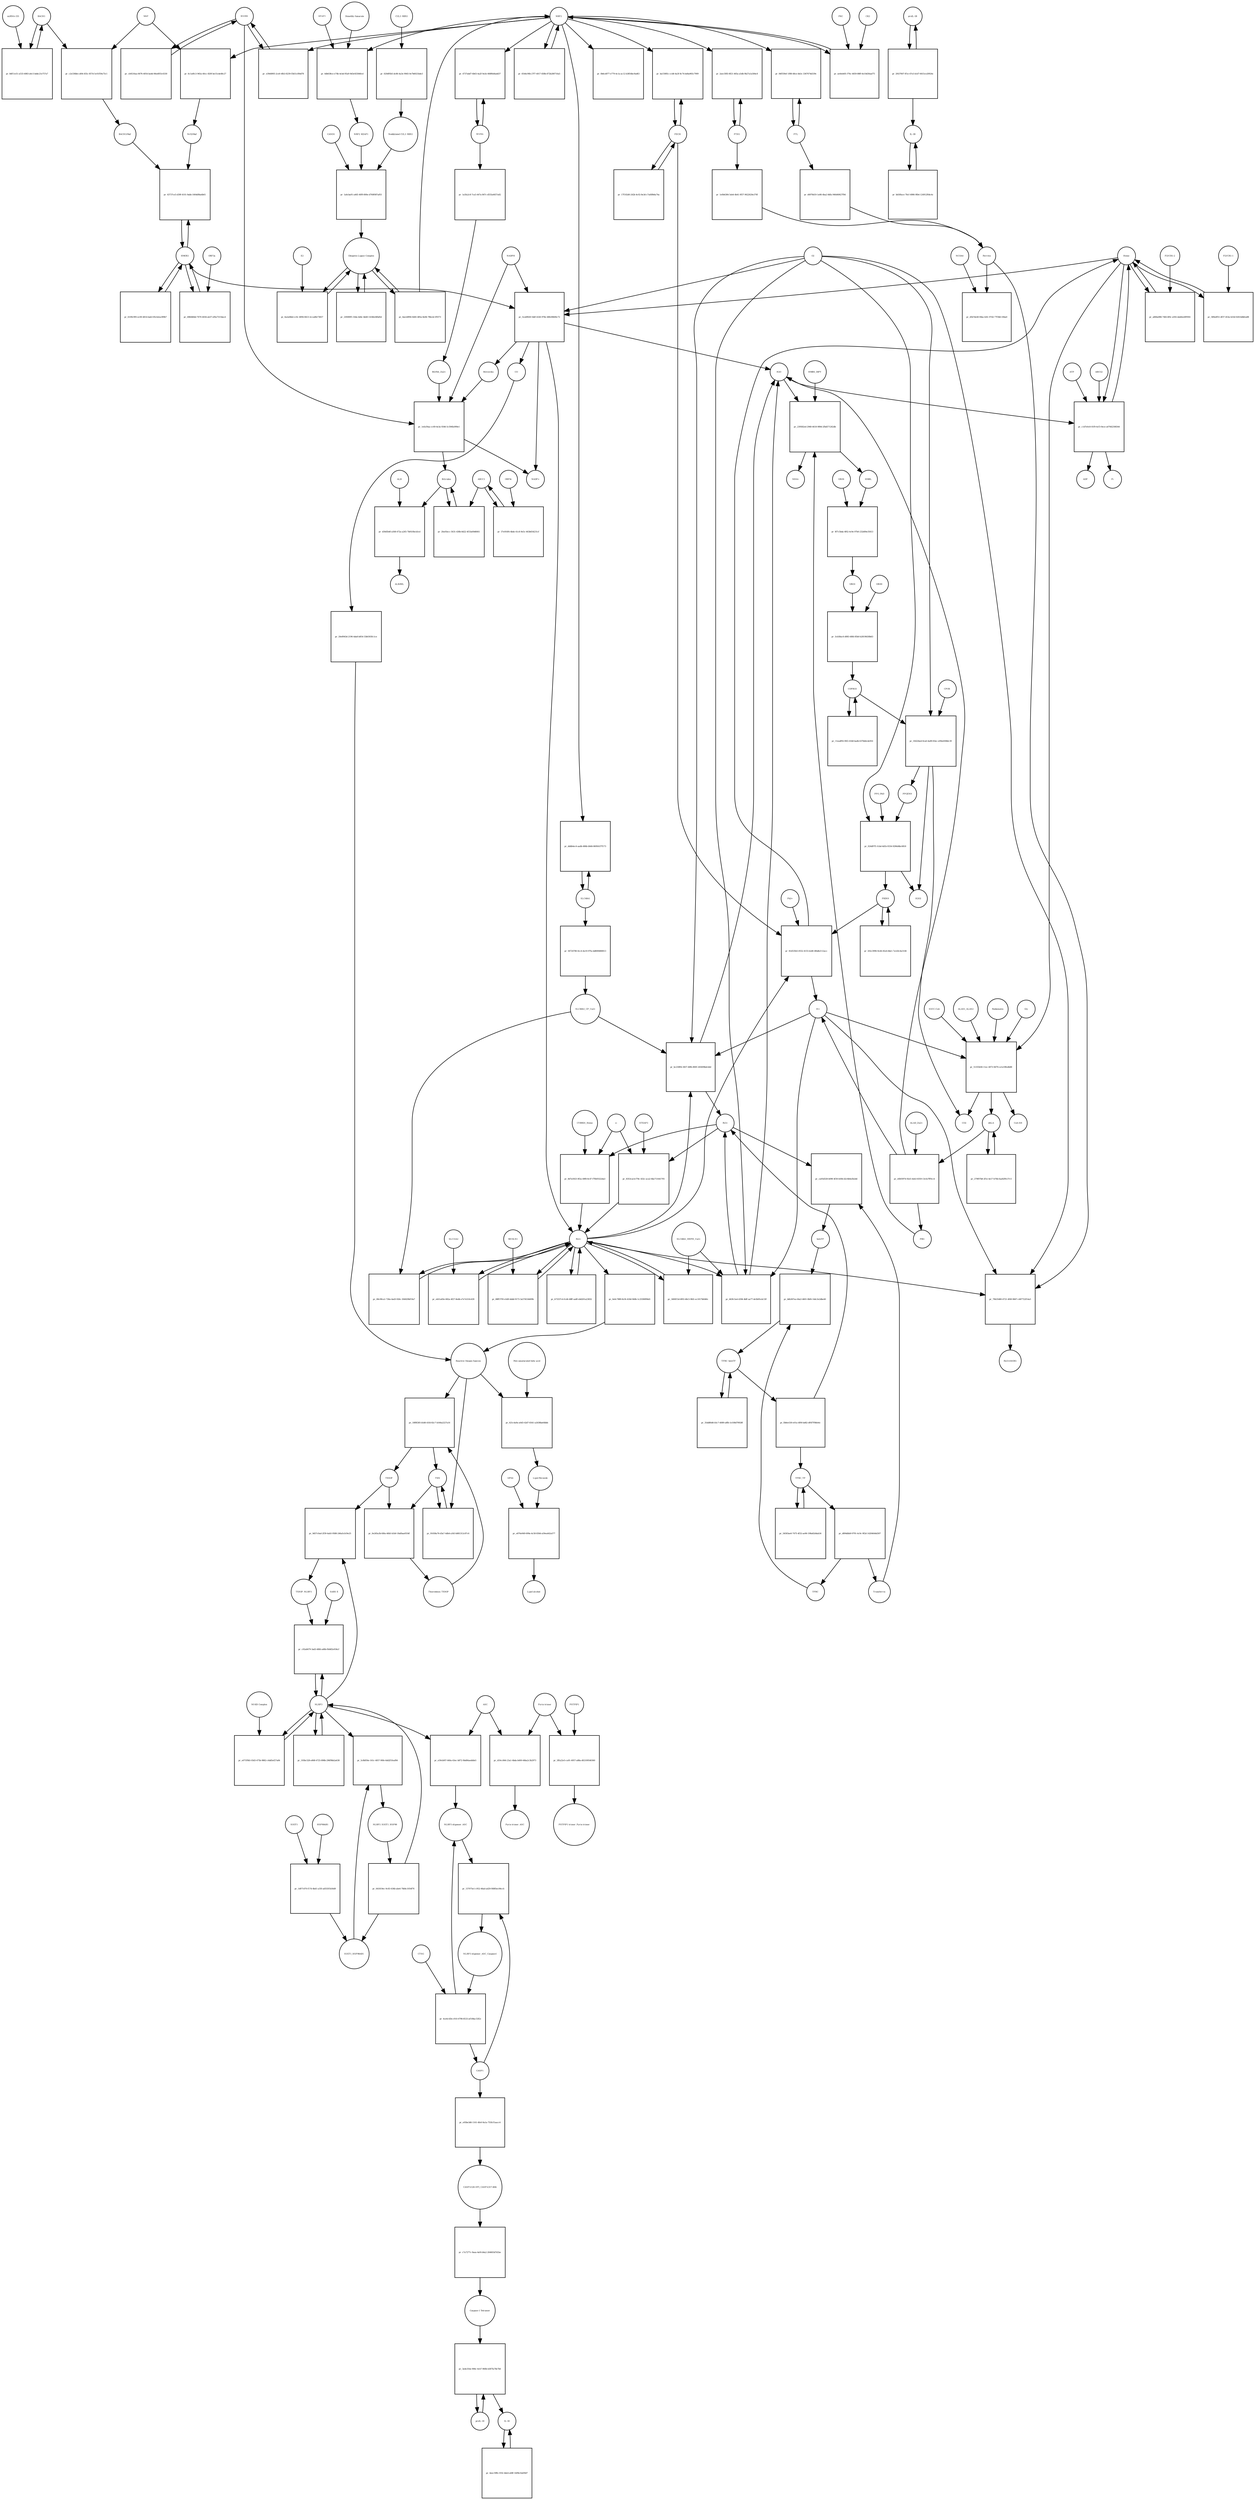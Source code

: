 strict digraph  {
Heme [annotation="urn_miriam_obo.chebi_CHEBI%3A30413", bipartite=0, cls="simple chemical", fontsize=4, label=Heme, shape=circle];
"pr_5ca6f828-54df-4326-978e-48fe08406c72" [annotation="", bipartite=1, cls=process, fontsize=4, label="pr_5ca6f828-54df-4326-978e-48fe08406c72", shape=square];
Biliverdin [annotation="urn_miriam_obo.chebi_CHEBI%3A17033", bipartite=0, cls="simple chemical", fontsize=4, label=Biliverdin, shape=circle];
HMOX1 [annotation="", bipartite=0, cls=macromolecule, fontsize=4, label=HMOX1, shape=circle];
O2 [annotation="urn_miriam_obo.chebi_CHEBI%3A15379", bipartite=0, cls="simple chemical", fontsize=4, label=O2, shape=circle];
NADPH [annotation="urn_miriam_obo.chebi_CHEBI%3A16474", bipartite=0, cls="simple chemical", fontsize=4, label=NADPH, shape=circle];
H2O [annotation="urn_miriam_obo.chebi_CHEBI%3A15377", bipartite=0, cls="simple chemical", fontsize=4, label=H2O, shape=circle];
"Fe2+" [annotation="urn_miriam_obo.chebi_CHEBI%3A29033", bipartite=0, cls="simple chemical", fontsize=4, label="Fe2+", shape=circle];
"NADP+" [annotation="urn_miriam_obo.chebi_CHEBI%3A18009", bipartite=0, cls="simple chemical", fontsize=4, label="NADP+", shape=circle];
CO [annotation="urn_miriam_obo.chebi_CHEBI%3A17245", bipartite=0, cls="simple chemical", fontsize=4, label=CO, shape=circle];
"pr_a884a986-74fd-4f0c-a592-dab0ee6f9592" [annotation="", bipartite=1, cls=process, fontsize=4, label="pr_a884a986-74fd-4f0c-a592-dab0ee6f9592", shape=square];
"FLVCR1-2" [annotation=urn_miriam_uniprot_Q9Y5Y0, bipartite=0, cls=macromolecule, fontsize=4, label="FLVCR1-2", shape=circle];
"pr_1efa59aa-cc69-4e3a-9346-5c594fa990e1" [annotation="", bipartite=1, cls=process, fontsize=4, label="pr_1efa59aa-cc69-4e3a-9346-5c594fa990e1", shape=square];
Bilirubin [annotation="urn_miriam_obo.chebi_CHEBI%3A16990", bipartite=0, cls="simple chemical", fontsize=4, label=Bilirubin, shape=circle];
BLVRB [annotation=urn_miriam_uniprot_P30043, bipartite=0, cls=macromolecule, fontsize=4, label=BLVRB, shape=circle];
"BLVRA_Zn2+" [annotation="urn_miriam_obo.chebi_CHEBI%3A29805|urn_miriam_uniprot_P53004", bipartite=0, cls=complex, fontsize=4, label="BLVRA_Zn2+", shape=circle];
"pr_20a93ecc-5631-438b-8d22-4f33a69d6661" [annotation="", bipartite=1, cls=process, fontsize=4, label="pr_20a93ecc-5631-438b-8d22-4f33a69d6661", shape=square];
ABCC1 [annotation="", bipartite=0, cls=macromolecule, fontsize=4, label=ABCC1, shape=circle];
"pr_d30d5b4f-a568-472a-a265-7bf410bcb3cd" [annotation="", bipartite=1, cls=process, fontsize=4, label="pr_d30d5b4f-a568-472a-a265-7bf410bcb3cd", shape=square];
ALB [annotation=urn_miriam_uniprot_P02768, bipartite=0, cls=macromolecule, fontsize=4, label=ALB, shape=circle];
"ALB/BIL" [annotation="urn_miriam_uniprot_P02768|urn_miriam_obo.chebi_CHEBI%3A16990", bipartite=0, cls=complex, fontsize=4, label="ALB/BIL", shape=circle];
NRF2 [annotation="", bipartite=0, cls=macromolecule, fontsize=4, label=NRF2, shape=circle];
"pr_6c1a0fc3-945a-40cc-820f-be15cde48c27" [annotation="", bipartite=1, cls=process, fontsize=4, label="pr_6c1a0fc3-945a-40cc-820f-be15cde48c27", shape=square];
MAF [annotation=urn_miriam_uniprot_O75444, bipartite=0, cls=macromolecule, fontsize=4, label=MAF, shape=circle];
"Nrf2/Maf" [annotation="", bipartite=0, cls=complex, fontsize=4, label="Nrf2/Maf", shape=circle];
"pr_c2e336bb-cd04-455c-857d-5c01f59a73c1" [annotation="", bipartite=1, cls=process, fontsize=4, label="pr_c2e336bb-cd04-455c-857d-5c01f59a73c1", shape=square];
BACH1 [annotation=urn_miriam_uniprot_O14867, bipartite=0, cls=macromolecule, fontsize=4, label=BACH1, shape=circle];
"BACH1/Maf" [annotation="", bipartite=0, cls=complex, fontsize=4, label="BACH1/Maf", shape=circle];
"pr_8df11e51-a533-4083-a6c5-bddc21e757a7" [annotation="", bipartite=1, cls=process, fontsize=4, label="pr_8df11e51-a533-4083-a6c5-bddc21e757a7", shape=square];
"miRNA-155" [annotation=urn_miriam_ncbigene_406947, bipartite=0, cls="nucleic acid feature", fontsize=4, label="miRNA-155", shape=circle];
"pr_63737ce5-d39f-4101-9abb-1664d9ba4b61" [annotation="", bipartite=1, cls=process, fontsize=4, label="pr_63737ce5-d39f-4101-9abb-1664d9ba4b61", shape=square];
PRIN9 [annotation="urn_miriam_obo.chebi_CHEBI%3A15430", bipartite=0, cls="simple chemical", fontsize=4, label=PRIN9, shape=circle];
"pr_81d535b5-0552-4155-b2d0-4fbdb2112acc" [annotation="", bipartite=1, cls=process, fontsize=4, label="pr_81d535b5-0552-4155-b2d0-4fbdb2112acc", shape=square];
FECH [annotation=urn_miriam_uniprot_P22830, bipartite=0, cls=macromolecule, fontsize=4, label=FECH, shape=circle];
"Pb2+" [annotation="urn_miriam_obo.chebi_CHEBI%3A27889", bipartite=0, cls="simple chemical", fontsize=4, label="Pb2+", shape=circle];
"H+" [annotation="urn_miriam_obo.chebi_CHEBI%3A15378", bipartite=0, cls="simple chemical", fontsize=4, label="H+", shape=circle];
"SUCC-CoA" [annotation="urn_miriam_obo.chebi_CHEBI%3A57292", bipartite=0, cls="simple chemical", fontsize=4, label="SUCC-CoA", shape=circle];
"pr_51355b58-11ec-4073-9d79-ce1e59fa4b88" [annotation="", bipartite=1, cls=process, fontsize=4, label="pr_51355b58-11ec-4073-9d79-ce1e59fa4b88", shape=square];
dALA [annotation="urn_miriam_obo.chebi_CHEBI%3A356416", bipartite=0, cls="simple chemical", fontsize=4, label=dALA, shape=circle];
ALAS1_ALAS2 [annotation="urn_miriam_uniprot_P13196|urn_miriam_uniprot_P22557", bipartite=0, cls=complex, fontsize=4, label=ALAS1_ALAS2, shape=circle];
Panhematin [annotation="urn_miriam_obo.chebi_CHEBI%3A50385", bipartite=0, cls="simple chemical", fontsize=4, label=Panhematin, shape=circle];
Gly [annotation="urn_miriam_obo.chebi_CHEBI%3A57305", bipartite=0, cls="simple chemical", fontsize=4, label=Gly, shape=circle];
"CoA-SH" [annotation="urn_miriam_obo.chebi_CHEBI%3A15346", bipartite=0, cls="simple chemical", fontsize=4, label="CoA-SH", shape=circle];
CO2 [annotation="urn_miriam_obo.chebi_CHEBI%3A16526", bipartite=0, cls="simple chemical", fontsize=4, label=CO2, shape=circle];
"pr_6db638ce-e74b-4cbd-95a9-9d3e925840cd" [annotation="", bipartite=1, cls=process, fontsize=4, label="pr_6db638ce-e74b-4cbd-95a9-9d3e925840cd", shape=square];
KEAP1 [annotation=urn_miriam_uniprot_Q14145, bipartite=0, cls=macromolecule, fontsize=4, label=KEAP1, shape=circle];
NRF2_KEAP1 [annotation="urn_miriam_uniprot_Q14145|urn_miriam_uniprot_Q16236", bipartite=0, cls=complex, fontsize=4, label=NRF2_KEAP1, shape=circle];
"Dimethly fumarate" [annotation="urn_miriam_obo.chebi_CHEBI%3A76004", bipartite=0, cls="simple chemical", fontsize=4, label="Dimethly fumarate", shape=circle];
"Ubiquitin Ligase Complex" [annotation="urn_miriam_uniprot_Q14145|urn_miriam_uniprot_Q15843|urn_miriam_uniprot_Q13618|urn_miriam_uniprot_P62877|urn_miriam_uniprot_Q16236|urn_miriam_uniprot_P0CG48|urn_miriam_pubmed_19940261|urn_miriam_interpro_IPR000608", bipartite=0, cls=complex, fontsize=4, label="Ubiquitin Ligase Complex", shape=circle];
"pr_23f490f5-33da-4d4c-bb40-1434b24fbd5d" [annotation="", bipartite=1, cls=process, fontsize=4, label="pr_23f490f5-33da-4d4c-bb40-1434b24fbd5d", shape=square];
"pr_efb93974-92e5-4eb3-8359-13cfa7ff9cc4" [annotation="", bipartite=1, cls=process, fontsize=4, label="pr_efb93974-92e5-4eb3-8359-13cfa7ff9cc4", shape=square];
PBG [annotation="urn_miriam_obo.chebi_CHEBI%3A58126", bipartite=0, cls="simple chemical", fontsize=4, label=PBG, shape=circle];
"ALAD_Zn2+" [annotation="urn_miriam_uniprot_P13716|urn_miriam_obo.chebi_CHEBI%3A29105", bipartite=0, cls=complex, fontsize=4, label="ALAD_Zn2+", shape=circle];
"pr_239582ed-2948-4618-989d-2fbd571262db" [annotation="", bipartite=1, cls=process, fontsize=4, label="pr_239582ed-2948-4618-989d-2fbd571262db", shape=square];
HMBL [annotation="urn_miriam_obo.chebi_CHEBI%3A57845", bipartite=0, cls="simple chemical", fontsize=4, label=HMBL, shape=circle];
HMBS_DIPY [annotation="urn_miriam_obo.chebi_CHEBI%3A36319|urn_miriam_uniprot_P08397", bipartite=0, cls=complex, fontsize=4, label=HMBS_DIPY, shape=circle];
"NH4+" [annotation="urn_miriam_obo.chebi_CHEBI%3A28938", bipartite=0, cls="simple chemical", fontsize=4, label="NH4+", shape=circle];
"pr_8f7c5bda-4f62-4c9e-97b0-232d00e35613" [annotation="", bipartite=1, cls=process, fontsize=4, label="pr_8f7c5bda-4f62-4c9e-97b0-232d00e35613", shape=square];
URO3 [annotation="urn_miriam_obo.chebi_CHEBI%3A15437", bipartite=0, cls="simple chemical", fontsize=4, label=URO3, shape=circle];
UROS [annotation=urn_miriam_uniprot_P10746, bipartite=0, cls=macromolecule, fontsize=4, label=UROS, shape=circle];
"pr_3cb58ac6-d083-48fd-85b0-b2819fd38b63" [annotation="", bipartite=1, cls=process, fontsize=4, label="pr_3cb58ac6-d083-48fd-85b0-b2819fd38b63", shape=square];
COPRO3 [annotation="urn_miriam_obo.chebi_CHEBI%3A15439", bipartite=0, cls="simple chemical", fontsize=4, label=COPRO3, shape=circle];
UROD [annotation=urn_miriam_uniprot_P06132, bipartite=0, cls=macromolecule, fontsize=4, label=UROD, shape=circle];
"pr_1fd22bed-0ca6-4a89-83ec-e09ed308dc39" [annotation="", bipartite=1, cls=process, fontsize=4, label="pr_1fd22bed-0ca6-4a89-83ec-e09ed308dc39", shape=square];
PPGEN9 [annotation="urn_miriam_obo.chebi_CHEBI%3A15435", bipartite=0, cls="simple chemical", fontsize=4, label=PPGEN9, shape=circle];
CPOX [annotation=urn_miriam_uniprot_P36551, bipartite=0, cls=macromolecule, fontsize=4, label=CPOX, shape=circle];
H2O2 [annotation="urn_miriam_obo.chebi_CHEBI%3A16240", bipartite=0, cls="simple chemical", fontsize=4, label=H2O2, shape=circle];
"pr_024d97f1-fcbd-4d1b-9334-9296d4bc6818" [annotation="", bipartite=1, cls=process, fontsize=4, label="pr_024d97f1-fcbd-4d1b-9334-9296d4bc6818", shape=square];
PPO_FAD [annotation="urn_miriam_obo.chebi_CHEBI%3A16238|urn_miriam_uniprot_P50336", bipartite=0, cls=complex, fontsize=4, label=PPO_FAD, shape=circle];
"pr_6544c90b-27f7-4017-838b-872b280716a5" [annotation="", bipartite=1, cls=process, fontsize=4, label="pr_6544c90b-27f7-4017-838b-872b280716a5", shape=square];
"pr_279f07b8-2f1e-4e17-b76b-faa82f9c37c5" [annotation="", bipartite=1, cls="uncertain process", fontsize=4, label="pr_279f07b8-2f1e-4e17-b76b-faa82f9c37c5", shape=square];
"pr_11eadf92-f6f2-41b8-badb-637bb6cde916" [annotation="", bipartite=1, cls="uncertain process", fontsize=4, label="pr_11eadf92-f6f2-41b8-badb-637bb6cde916", shape=square];
"pr_202c3996-9cd4-45e4-8de1-7a1d3c4e3146" [annotation="", bipartite=1, cls="uncertain process", fontsize=4, label="pr_202c3996-9cd4-45e4-8de1-7a1d3c4e3146", shape=square];
"Poly-unsaturated fatty acid" [annotation="urn_miriam_obo.chebi_CHEBI%3A26208", bipartite=0, cls="simple chemical", fontsize=4, label="Poly-unsaturated fatty acid", shape=circle];
"pr_621c4a9a-a0d3-42d7-8341-a2438ba64bbb" [annotation="", bipartite=1, cls=process, fontsize=4, label="pr_621c4a9a-a0d3-42d7-8341-a2438ba64bbb", shape=square];
"Lipid Peroxide" [annotation="urn_miriam_obo.chebi_CHEBI%3A61051", bipartite=0, cls="simple chemical", fontsize=4, label="Lipid Peroxide", shape=circle];
"Reactive Oxygen Species" [annotation="urn_miriam_obo.chebi_CHEBI%3A26523", bipartite=0, cls="simple chemical", fontsize=4, label="Reactive Oxygen Species", shape=circle];
"pr_70b35480-4721-4f49-9667-c487722f14a5" [annotation="", bipartite=1, cls=process, fontsize=4, label="pr_70b35480-4721-4f49-9667-c487722f14a5", shape=square];
"Fe(3+)O(OH)" [annotation="urn_miriam_obo.chebi_CHEBI%3A78619", bipartite=0, cls="simple chemical", fontsize=4, label="Fe(3+)O(OH)", shape=circle];
Ferritin [annotation=urn_miriam_uniprot_P02794, bipartite=0, cls=complex, fontsize=4, label=Ferritin, shape=circle];
"pr_08c09ca1-726a-4ad3-926c-304029bf19a7" [annotation="", bipartite=1, cls=process, fontsize=4, label="pr_08c09ca1-726a-4ad3-926c-304029bf19a7", shape=square];
"SLC40A1_CP_Cu2+" [annotation="urn_miriam_uniprot_P00450|urn_miriam_uniprot_Q9NP59|urn_miriam_obo.chebi_CHEBI%3A29036", bipartite=0, cls=complex, fontsize=4, label="SLC40A1_CP_Cu2+", shape=circle];
"pr_bc230ffd-3837-48fb-800f-245609bdcb4d" [annotation="", bipartite=1, cls=process, fontsize=4, label="pr_bc230ffd-3837-48fb-800f-245609bdcb4d", shape=square];
"Fe3+" [annotation="urn_miriam_obo.chebi_CHEBI%3A29034", bipartite=0, cls="simple chemical", fontsize=4, label="Fe3+", shape=circle];
SLC40A1 [annotation=urn_miriam_ncbigene_30061, bipartite=0, cls="nucleic acid feature", fontsize=4, label=SLC40A1, shape=circle];
"pr_dddb4ec4-aadb-486b-b9d4-869561f7f173" [annotation="", bipartite=1, cls=process, fontsize=4, label="pr_dddb4ec4-aadb-486b-b9d4-869561f7f173", shape=square];
FTH1 [annotation=urn_miriam_ncbigene_2495, bipartite=0, cls="nucleic acid feature", fontsize=4, label=FTH1, shape=circle];
"pr_2aec5f83-8f21-465a-a5db-9b27a1a584c8" [annotation="", bipartite=1, cls=process, fontsize=4, label="pr_2aec5f83-8f21-465a-a5db-9b27a1a584c8", shape=square];
FTL [annotation=urn_miriam_ncbigene_2512, bipartite=0, cls="nucleic acid feature", fontsize=4, label=FTL, shape=circle];
"pr_84f559ef-1f88-48ce-bb3c-3367674d339c" [annotation="", bipartite=1, cls=process, fontsize=4, label="pr_84f559ef-1f88-48ce-bb3c-3367674d339c", shape=square];
"pr_1e0b4384-5eb4-4b41-9f37-9622620e376f" [annotation="", bipartite=1, cls=process, fontsize=4, label="pr_1e0b4384-5eb4-4b41-9f37-9622620e376f", shape=square];
"pr_d4978d19-1e86-4ba2-8dfa-940d40627f9d" [annotation="", bipartite=1, cls=process, fontsize=4, label="pr_d4978d19-1e86-4ba2-8dfa-940d40627f9d", shape=square];
"pr_ba15085c-ccb8-4a3f-8c74-bd4a965c7909" [annotation="", bipartite=1, cls=process, fontsize=4, label="pr_ba15085c-ccb8-4a3f-8c74-bd4a965c7909", shape=square];
"pr_17f102d0-242b-4c02-8e3d-c7afd9b6a74a" [annotation="", bipartite=1, cls=process, fontsize=4, label="pr_17f102d0-242b-4c02-8e3d-c7afd9b6a74a", shape=square];
"pr_6109c995-ec00-4814-bab3-85cb2ea399b7" [annotation="", bipartite=1, cls=process, fontsize=4, label="pr_6109c995-ec00-4814-bab3-85cb2ea399b7", shape=square];
BLVRA [annotation=urn_miriam_ncbigene_644, bipartite=0, cls="nucleic acid feature", fontsize=4, label=BLVRA, shape=circle];
"pr_4737abd7-6b63-4a2f-9a5e-668f6d4add37" [annotation="", bipartite=1, cls=process, fontsize=4, label="pr_4737abd7-6b63-4a2f-9a5e-668f6d4add37", shape=square];
"pr_e39d4905-2ce0-4fb3-8239-f3b51cf84d78" [annotation="", bipartite=1, cls=process, fontsize=4, label="pr_e39d4905-2ce0-4fb3-8239-f3b51cf84d78", shape=square];
"pr_cb9216aa-6676-4054-ba4d-06ed055c6330" [annotation="", bipartite=1, cls=process, fontsize=4, label="pr_cb9216aa-6676-4054-ba4d-06ed055c6330", shape=square];
"pr_1a5fa2c8-7ca5-447a-847c-d555a4657a82" [annotation="", bipartite=1, cls=process, fontsize=4, label="pr_1a5fa2c8-7ca5-447a-847c-d555a4657a82", shape=square];
"pr_36724780-0cc4-4e19-97fa-bd80f4880013" [annotation="", bipartite=1, cls=process, fontsize=4, label="pr_36724780-0cc4-4e19-97fa-bd80f4880013", shape=square];
"pr_d5b7de40-f4ba-42fc-97d2-77f3bfc10ba0" [annotation="", bipartite=1, cls=process, fontsize=4, label="pr_d5b7de40-f4ba-42fc-97d2-77f3bfc10ba0", shape=square];
NCOA4 [annotation=urn_miriam_uniprot_Q13772, bipartite=0, cls=macromolecule, fontsize=4, label=NCOA4, shape=circle];
"pr_8d7a5923-0f2a-49f8-8c47-f7fb05522da3" [annotation="", bipartite=1, cls=process, fontsize=4, label="pr_8d7a5923-0f2a-49f8-8c47-f7fb05522da3", shape=square];
CYBRD1_Heme [annotation="urn_miriam_uniprot_Q53TN4|urn_miriam_obo.chebi_CHEBI%3A30413", bipartite=0, cls=complex, fontsize=4, label=CYBRD1_Heme, shape=circle];
"e-" [annotation="urn_miriam_obo.chebi_CHEBI%3A10545", bipartite=0, cls="simple chemical", fontsize=4, label="e-", shape=circle];
"pr_eb51a83e-682a-4f27-8edb-e7e7e510c439" [annotation="", bipartite=1, cls=process, fontsize=4, label="pr_eb51a83e-682a-4f27-8edb-e7e7e510c439", shape=square];
SLC11A2 [annotation=urn_miriam_uniprot_P49281, bipartite=0, cls=macromolecule, fontsize=4, label=SLC11A2, shape=circle];
"pr_e876e949-699a-4c58-830d-a59ea442a577" [annotation="", bipartite=1, cls=process, fontsize=4, label="pr_e876e949-699a-4c58-830d-a59ea442a577", shape=square];
"Lipid alcohol" [annotation="urn_miriam_obo.chebi_CHEBI%3A24026", bipartite=0, cls="simple chemical", fontsize=4, label="Lipid alcohol", shape=circle];
GPX4 [annotation=urn_miriam_uniprot_P36969, bipartite=0, cls=macromolecule, fontsize=4, label=GPX4, shape=circle];
"pr_49b9d64d-7670-4034-ab37-ef0a73154acd" [annotation="", bipartite=1, cls=process, fontsize=4, label="pr_49b9d64d-7670-4034-ab37-ef0a73154acd", shape=square];
ORF3a [annotation="urn_miriam_uniprot_P0DTC3|urn_miriam_taxonomy_2697049", bipartite=0, cls=macromolecule, fontsize=4, label=ORF3a, shape=circle];
"pr_0e0c7889-8cf4-418d-940b-1c25590f96d1" [annotation="", bipartite=1, cls=process, fontsize=4, label="pr_0e0c7889-8cf4-418d-940b-1c25590f96d1", shape=square];
"pr_37e916f4-4bde-41c8-9e5c-463b834231cf" [annotation="", bipartite=1, cls=process, fontsize=4, label="pr_37e916f4-4bde-41c8-9e5c-463b834231cf", shape=square];
ORF9c [annotation=urn_miriam_taxonomy_2697049, bipartite=0, cls=macromolecule, fontsize=4, label=ORF9c, shape=circle];
CUL3_RBX1 [annotation="urn_miriam_uniprot_Q13618|urn_miriam_uniprot_P62877", bipartite=0, cls=complex, fontsize=4, label=CUL3_RBX1, shape=circle];
"pr_620d95b5-dc86-4a3e-9045-0e7b6021bde3" [annotation="", bipartite=1, cls=process, fontsize=4, label="pr_620d95b5-dc86-4a3e-9045-0e7b6021bde3", shape=square];
"Neddylated CUL3_RBX1" [annotation="urn_miriam_uniprot_Q15843|urn_miriam_uniprot_Q13618|urn_miriam_uniprot_P62877", bipartite=0, cls=complex, fontsize=4, label="Neddylated CUL3_RBX1", shape=circle];
"pr_0b6cd077-e779-4c1a-ac12-b3854bc9ad63" [annotation="", bipartite=1, cls=process, fontsize=4, label="pr_0b6cd077-e779-4c1a-ac12-b3854bc9ad63", shape=square];
"pr_1a6cba91-a465-40f9-800e-d760f087af03" [annotation="", bipartite=1, cls=process, fontsize=4, label="pr_1a6cba91-a465-40f9-800e-d760f087af03", shape=square];
CAND1 [annotation=urn_miriam_uniprot_Q86VP6, bipartite=0, cls=macromolecule, fontsize=4, label=CAND1, shape=circle];
E2 [annotation=urn_miriam_interpro_IPR000608, bipartite=0, cls=macromolecule, fontsize=4, label=E2, shape=circle];
"pr_6a2afdbd-cc0c-4094-8413-2ccad0e73657" [annotation="", bipartite=1, cls=process, fontsize=4, label="pr_6a2afdbd-cc0c-4094-8413-2ccad0e73657", shape=square];
"pr_ae0eb401-f76c-4659-88ff-6e10d30aaf75" [annotation="", bipartite=1, cls=process, fontsize=4, label="pr_ae0eb401-f76c-4659-88ff-6e10d30aaf75", shape=square];
PKC [annotation="urn_miriam_pubmed_12198130|urn_miriam_interpro_IPR012233", bipartite=0, cls=macromolecule, fontsize=4, label=PKC, shape=circle];
CK2 [annotation="", bipartite=0, cls=macromolecule, fontsize=4, label=CK2, shape=circle];
"pr_589a0f51-df37-453a-b33d-02614dbfea88" [annotation="", bipartite=1, cls=process, fontsize=4, label="pr_589a0f51-df37-453a-b33d-02614dbfea88", shape=square];
"FLVCR1-1" [annotation=urn_miriam_uniprot_Q9Y5Y0, bipartite=0, cls=macromolecule, fontsize=4, label="FLVCR1-1", shape=circle];
"pr_c1d7e0c8-01f9-4cf3-9ece-a07662308344" [annotation="", bipartite=1, cls=process, fontsize=4, label="pr_c1d7e0c8-01f9-4cf3-9ece-a07662308344", shape=square];
ABCG2 [annotation=urn_miriam_uniprot_Q9UNQ0, bipartite=0, cls="macromolecule multimer", fontsize=4, label=ABCG2, shape=circle];
ATP [annotation="urn_miriam_obo.chebi_CHEBI%3A30616", bipartite=0, cls="simple chemical", fontsize=4, label=ATP, shape=circle];
Pi [annotation="urn_miriam_obo.chebi_CHEBI%3A18367", bipartite=0, cls="simple chemical", fontsize=4, label=Pi, shape=circle];
ADP [annotation="urn_miriam_obo.chebi_CHEBI%3A456216", bipartite=0, cls="simple chemical", fontsize=4, label=ADP, shape=circle];
"pr_34f4f15d-6f03-48c5-9fd1-ec1017bfd40c" [annotation="", bipartite=1, cls=process, fontsize=4, label="pr_34f4f15d-6f03-48c5-9fd1-ec1017bfd40c", shape=square];
"SLC40A1_HEPH_Cu2+" [annotation="urn_miriam_uniprot_Q9BQS7|urn_miriam_uniprot_Q9NP59|urn_miriam_obo.chebi_CHEBI%3A28694", bipartite=0, cls=complex, fontsize=4, label="SLC40A1_HEPH_Cu2+", shape=circle];
"pr_463fc5a4-4394-4bff-aa77-de5b95cdc53f" [annotation="", bipartite=1, cls=process, fontsize=4, label="pr_463fc5a4-4394-4bff-aa77-de5b95cdc53f", shape=square];
"pr_ca05d328-b090-4f30-b50b-d2c6b0a5b2dd" [annotation="", bipartite=1, cls=process, fontsize=4, label="pr_ca05d328-b090-4f30-b50b-d2c6b0a5b2dd", shape=square];
Transferrin [annotation=urn_miriam_uniprot_P02787, bipartite=0, cls=macromolecule, fontsize=4, label=Transferrin, shape=circle];
holoTF [annotation="urn_miriam_uniprot_P02787|urn_miriam_obo.chebi_CHEBI%3A29034", bipartite=0, cls=complex, fontsize=4, label=holoTF, shape=circle];
TFRC [annotation=urn_miriam_uniprot_P02786, bipartite=0, cls="macromolecule multimer", fontsize=4, label=TFRC, shape=circle];
"pr_b6b367ea-64a3-4601-8bf4-14dc3e2dbe40" [annotation="", bipartite=1, cls=process, fontsize=4, label="pr_b6b367ea-64a3-4601-8bf4-14dc3e2dbe40", shape=square];
TFRC_holoTF [annotation="urn_miriam_uniprot_P02787|urn_miriam_obo.chebi_CHEBI%3A29034|urn_miriam_uniprot_P02786", bipartite=0, cls=complex, fontsize=4, label=TFRC_holoTF, shape=circle];
"pr_35dd80d6-b5c7-4089-a8fb-1e108d79928f" [annotation="", bipartite=1, cls=process, fontsize=4, label="pr_35dd80d6-b5c7-4089-a8fb-1e108d79928f", shape=square];
"pr_fb8ee530-e01a-4f00-bd62-d95f7f9bfe6c" [annotation="", bipartite=1, cls=process, fontsize=4, label="pr_fb8ee530-e01a-4f00-bd62-d95f7f9bfe6c", shape=square];
TFRC_TF [annotation="urn_miriam_uniprot_P02787|urn_miriam_uniprot_P02786", bipartite=0, cls=complex, fontsize=4, label=TFRC_TF, shape=circle];
"pr_8353cacb-f78c-432c-aca2-6ba711641705" [annotation="", bipartite=1, cls=process, fontsize=4, label="pr_8353cacb-f78c-432c-aca2-6ba711641705", shape=square];
STEAP3 [annotation=urn_miriam_uniprot_Q658P3, bipartite=0, cls=macromolecule, fontsize=4, label=STEAP3, shape=circle];
"pr_88ff3795-e5d9-4ddd-9173-3a574534409b" [annotation="", bipartite=1, cls=process, fontsize=4, label="pr_88ff3795-e5d9-4ddd-9173-3a574534409b", shape=square];
MCOLN1 [annotation=urn_miriam_uniprot_Q9GZU1, bipartite=0, cls=macromolecule, fontsize=4, label=MCOLN1, shape=circle];
"pr_b73337c4-fcd4-48ff-aa8f-eb6201a23832" [annotation="", bipartite=1, cls=process, fontsize=4, label="pr_b73337c4-fcd4-48ff-aa8f-eb6201a23832", shape=square];
"pr_54583ae6-7475-4f32-ae96-198a82d4ab34" [annotation="", bipartite=1, cls=process, fontsize=4, label="pr_54583ae6-7475-4f32-ae96-198a82d4ab34", shape=square];
"pr_d894dbb9-9791-4c9c-9f2d-14204644d307" [annotation="", bipartite=1, cls=process, fontsize=4, label="pr_d894dbb9-9791-4c9c-9f2d-14204644d307", shape=square];
"pr_6ae2d994-0d45-485a-8e84-78bcdc1f9373" [annotation="", bipartite=1, cls=process, fontsize=4, label="pr_6ae2d994-0d45-485a-8e84-78bcdc1f9373", shape=square];
Thioredoxin_TXNIP [annotation="urn_miriam_uniprot_P10599|urn_miriam_uniprot_Q9H3M7", bipartite=0, cls=complex, fontsize=4, label=Thioredoxin_TXNIP, shape=circle];
"pr_18f8f285-b5d6-41fd-82c7-b166a2227a16" [annotation="", bipartite=1, cls=process, fontsize=4, label="pr_18f8f285-b5d6-41fd-82c7-b166a2227a16", shape=square];
TXNIP [annotation=urn_miriam_uniprot_Q9H3M7, bipartite=0, cls=macromolecule, fontsize=4, label=TXNIP, shape=circle];
TXN [annotation=urn_miriam_uniprot_P10599, bipartite=0, cls=macromolecule, fontsize=4, label=TXN, shape=circle];
NLRP3 [annotation=urn_miriam_uniprot_Q96P20, bipartite=0, cls=macromolecule, fontsize=4, label=NLRP3, shape=circle];
"pr_e071f9b5-03d3-475b-9882-c4dd5ef27a84" [annotation="", bipartite=1, cls=process, fontsize=4, label="pr_e071f9b5-03d3-475b-9882-c4dd5ef27a84", shape=square];
"Nf-KB Complex" [annotation="urn_miriam_uniprot_P19838|urn_miriam_uniprot_Q04206|urn_miriam_uniprot_Q00653", bipartite=0, cls=complex, fontsize=4, label="Nf-KB Complex", shape=circle];
"pr_193bc528-e868-4725-898b-296f9bb2a638" [annotation="", bipartite=1, cls=process, fontsize=4, label="pr_193bc528-e868-4725-898b-296f9bb2a638", shape=square];
"pr_91658a76-d3a7-4db4-a343-b881312c87c6" [annotation="", bipartite=1, cls=process, fontsize=4, label="pr_91658a76-d3a7-4db4-a343-b881312c87c6", shape=square];
"pr_0e265a3b-fd0a-46b5-b1b0-18afbaa0554f" [annotation="", bipartite=1, cls=process, fontsize=4, label="pr_0e265a3b-fd0a-46b5-b1b0-18afbaa0554f", shape=square];
HSP90AB1 [annotation=urn_miriam_uniprot_P08238, bipartite=0, cls=macromolecule, fontsize=4, label=HSP90AB1, shape=circle];
"pr_1d071470-f17d-4bd1-a35f-ad555f1b56d9" [annotation="", bipartite=1, cls=process, fontsize=4, label="pr_1d071470-f17d-4bd1-a35f-ad555f1b56d9", shape=square];
SUGT1 [annotation=urn_miriam_uniprot_Q9Y2Z0, bipartite=0, cls=macromolecule, fontsize=4, label=SUGT1, shape=circle];
SUGT1_HSP90AB1 [annotation="urn_miriam_uniprot_P08238|urn_miriam_uniprot_Q9Y2Z0", bipartite=0, cls=complex, fontsize=4, label=SUGT1_HSP90AB1, shape=circle];
"pr_5c8bf56e-161c-4057-90fe-6dd2f1feaf84" [annotation="", bipartite=1, cls=process, fontsize=4, label="pr_5c8bf56e-161c-4057-90fe-6dd2f1feaf84", shape=square];
NLRP3_SUGT1_HSP90 [annotation="urn_miriam_uniprot_P08238|urn_miriam_uniprot_Q96P20|urn_miriam_uniprot_Q9Y2Z0", bipartite=0, cls=complex, fontsize=4, label=NLRP3_SUGT1_HSP90, shape=circle];
"pr_9d57c0ad-2f39-4ab5-9588-246a5cb19e25" [annotation="", bipartite=1, cls=process, fontsize=4, label="pr_9d57c0ad-2f39-4ab5-9588-246a5cb19e25", shape=square];
TXNIP_NLRP3 [annotation="urn_miriam_uniprot_Q9H3M7|urn_miriam_uniprot_Q96P20", bipartite=0, cls=complex, fontsize=4, label=TXNIP_NLRP3, shape=circle];
"pr_e59cbf47-640a-43ec-b872-9bd06aeddde5" [annotation="", bipartite=1, cls=process, fontsize=4, label="pr_e59cbf47-640a-43ec-b872-9bd06aeddde5", shape=square];
ASC [annotation=urn_miriam_uniprot_Q9ULZ3, bipartite=0, cls=macromolecule, fontsize=4, label=ASC, shape=circle];
"NLRP3 oligomer_ASC" [annotation="urn_miriam_uniprot_Q9ULZ3|urn_miriam_obo.chebi_CHEBI%3A36080", bipartite=0, cls=complex, fontsize=4, label="NLRP3 oligomer_ASC", shape=circle];
"pr_157075e1-c952-46ad-ad29-f4885ec84ccb" [annotation="", bipartite=1, cls=process, fontsize=4, label="pr_157075e1-c952-46ad-ad29-f4885ec84ccb", shape=square];
CASP1 [annotation=urn_miriam_uniprot_P29466, bipartite=0, cls=macromolecule, fontsize=4, label=CASP1, shape=circle];
"NLRP3 oligomer_ASC_Caspase1" [annotation="urn_miriam_uniprot_P29466|urn_miriam_uniprot_Q9ULZ3", bipartite=0, cls=complex, fontsize=4, label="NLRP3 oligomer_ASC_Caspase1", shape=circle];
"pr_d19cc844-23a1-4bda-b400-44ba2c3b2973" [annotation="", bipartite=1, cls=process, fontsize=4, label="pr_d19cc844-23a1-4bda-b400-44ba2c3b2973", shape=square];
"Pyrin trimer" [annotation=urn_miriam_uniprot_O15553, bipartite=0, cls=complex, fontsize=4, label="Pyrin trimer", shape=circle];
"Pyrin trimer_ASC" [annotation="urn_miriam_uniprot_O15553|urn_miriam_uniprot_Q9ULZ3", bipartite=0, cls=complex, fontsize=4, label="Pyrin trimer_ASC", shape=circle];
"pr_5ffa22e5-ca91-4957-a88a-d02109540360" [annotation="", bipartite=1, cls=process, fontsize=4, label="pr_5ffa22e5-ca91-4957-a88a-d02109540360", shape=square];
PSTPIP1 [annotation=urn_miriam_uniprot_O43586, bipartite=0, cls="macromolecule multimer", fontsize=4, label=PSTPIP1, shape=circle];
"PSTPIP1 trimer_Pyrin trimer" [annotation="urn_miriam_uniprot_O15553|urn_miriam_uniprot_O43586", bipartite=0, cls=complex, fontsize=4, label="PSTPIP1 trimer_Pyrin trimer", shape=circle];
"pr_4ce6c43b-c910-4798-8533-af108ac53f2c" [annotation="", bipartite=1, cls=process, fontsize=4, label="pr_4ce6c43b-c910-4798-8533-af108ac53f2c", shape=square];
CTSG [annotation=urn_miriam_uniprot_P08311, bipartite=0, cls=macromolecule, fontsize=4, label=CTSG, shape=circle];
"pr_e93be3d6-1161-4fe0-9a1a-755fcf1aacc4" [annotation="", bipartite=1, cls=process, fontsize=4, label="pr_e93be3d6-1161-4fe0-9a1a-755fcf1aacc4", shape=square];
"CASP1(120-197)_CASP1(317-404)" [annotation=urn_miriam_uniprot_P29466, bipartite=0, cls=complex, fontsize=4, label="CASP1(120-197)_CASP1(317-404)", shape=circle];
"pr_c7a7277c-9aea-4ef4-b6a2-264603d7d1be" [annotation="", bipartite=1, cls=process, fontsize=4, label="pr_c7a7277c-9aea-4ef4-b6a2-264603d7d1be", shape=square];
"Caspase-1 Tetramer" [annotation=urn_miriam_uniprot_P29466, bipartite=0, cls="complex multimer", fontsize=4, label="Caspase-1 Tetramer", shape=circle];
"proIL-1B" [annotation=urn_miriam_uniprot_P01584, bipartite=0, cls=macromolecule, fontsize=4, label="proIL-1B", shape=circle];
"pr_2f437607-ff1e-47e3-b1d7-6615ce20924c" [annotation="", bipartite=1, cls=process, fontsize=4, label="pr_2f437607-ff1e-47e3-b1d7-6615ce20924c", shape=square];
"IL-1B" [annotation=urn_miriam_uniprot_P01584, bipartite=0, cls=macromolecule, fontsize=4, label="IL-1B", shape=circle];
"pr_bb50face-78cf-4986-9fb4-124912f0dc4c" [annotation="", bipartite=1, cls="omitted process", fontsize=4, label="pr_bb50face-78cf-4986-9fb4-124912f0dc4c", shape=square];
"pr_c92a8479-3ad3-48fd-a48b-f0d4f2e934cf" [annotation="", bipartite=1, cls=process, fontsize=4, label="pr_c92a8479-3ad3-48fd-a48b-f0d4f2e934cf", shape=square];
"SARS E" [annotation=urn_miriam_uniprot_P59637, bipartite=0, cls=macromolecule, fontsize=4, label="SARS E", shape=circle];
"proIL-18" [annotation=urn_miriam_uniprot_Q14116, bipartite=0, cls=macromolecule, fontsize=4, label="proIL-18", shape=circle];
"pr_3a4e31be-906c-4cb7-960b-b387fa78e7b6" [annotation="", bipartite=1, cls=process, fontsize=4, label="pr_3a4e31be-906c-4cb7-960b-b387fa78e7b6", shape=square];
"IL-18" [annotation=urn_miriam_uniprot_Q14116, bipartite=0, cls=macromolecule, fontsize=4, label="IL-18", shape=circle];
"pr_4eec59fb-1932-4de4-a68f-1b99e1bd39d7" [annotation="", bipartite=1, cls="omitted process", fontsize=4, label="pr_4eec59fb-1932-4de4-a68f-1b99e1bd39d7", shape=square];
"pr_20e8943d-2196-4da8-b854-53b0303fc1ce" [annotation="", bipartite=1, cls=process, fontsize=4, label="pr_20e8943d-2196-4da8-b854-53b0303fc1ce", shape=square];
"pr_641819ec-9c83-434b-abe6-78d4c1054f76" [annotation="", bipartite=1, cls=process, fontsize=4, label="pr_641819ec-9c83-434b-abe6-78d4c1054f76", shape=square];
Heme -> "pr_5ca6f828-54df-4326-978e-48fe08406c72"  [annotation="", interaction_type=consumption];
Heme -> "pr_a884a986-74fd-4f0c-a592-dab0ee6f9592"  [annotation="", interaction_type=consumption];
Heme -> "pr_51355b58-11ec-4073-9d79-ce1e59fa4b88"  [annotation=urn_miriam_pubmed_25446301, interaction_type=inhibition];
Heme -> "pr_589a0f51-df37-453a-b33d-02614dbfea88"  [annotation="", interaction_type=consumption];
Heme -> "pr_c1d7e0c8-01f9-4cf3-9ece-a07662308344"  [annotation="", interaction_type=consumption];
"pr_5ca6f828-54df-4326-978e-48fe08406c72" -> Biliverdin  [annotation="", interaction_type=production];
"pr_5ca6f828-54df-4326-978e-48fe08406c72" -> H2O  [annotation="", interaction_type=production];
"pr_5ca6f828-54df-4326-978e-48fe08406c72" -> "Fe2+"  [annotation="", interaction_type=production];
"pr_5ca6f828-54df-4326-978e-48fe08406c72" -> "NADP+"  [annotation="", interaction_type=production];
"pr_5ca6f828-54df-4326-978e-48fe08406c72" -> CO  [annotation="", interaction_type=production];
Biliverdin -> "pr_1efa59aa-cc69-4e3a-9346-5c594fa990e1"  [annotation="", interaction_type=consumption];
HMOX1 -> "pr_5ca6f828-54df-4326-978e-48fe08406c72"  [annotation="", interaction_type=catalysis];
HMOX1 -> "pr_63737ce5-d39f-4101-9abb-1664d9ba4b61"  [annotation="", interaction_type=consumption];
HMOX1 -> "pr_6109c995-ec00-4814-bab3-85cb2ea399b7"  [annotation="", interaction_type=consumption];
HMOX1 -> "pr_49b9d64d-7670-4034-ab37-ef0a73154acd"  [annotation="", interaction_type=consumption];
O2 -> "pr_5ca6f828-54df-4326-978e-48fe08406c72"  [annotation="", interaction_type=consumption];
O2 -> "pr_1fd22bed-0ca6-4a89-83ec-e09ed308dc39"  [annotation="", interaction_type=consumption];
O2 -> "pr_024d97f1-fcbd-4d1b-9334-9296d4bc6818"  [annotation="", interaction_type=consumption];
O2 -> "pr_70b35480-4721-4f49-9667-c487722f14a5"  [annotation="", interaction_type=consumption];
O2 -> "pr_bc230ffd-3837-48fb-800f-245609bdcb4d"  [annotation="", interaction_type=consumption];
O2 -> "pr_463fc5a4-4394-4bff-aa77-de5b95cdc53f"  [annotation="", interaction_type=consumption];
NADPH -> "pr_5ca6f828-54df-4326-978e-48fe08406c72"  [annotation="", interaction_type=consumption];
NADPH -> "pr_1efa59aa-cc69-4e3a-9346-5c594fa990e1"  [annotation="", interaction_type=consumption];
H2O -> "pr_239582ed-2948-4618-989d-2fbd571262db"  [annotation="", interaction_type=consumption];
H2O -> "pr_c1d7e0c8-01f9-4cf3-9ece-a07662308344"  [annotation="", interaction_type=consumption];
"Fe2+" -> "pr_81d535b5-0552-4155-b2d0-4fbdb2112acc"  [annotation="", interaction_type=consumption];
"Fe2+" -> "pr_70b35480-4721-4f49-9667-c487722f14a5"  [annotation="", interaction_type=consumption];
"Fe2+" -> "pr_08c09ca1-726a-4ad3-926c-304029bf19a7"  [annotation="", interaction_type=consumption];
"Fe2+" -> "pr_bc230ffd-3837-48fb-800f-245609bdcb4d"  [annotation="", interaction_type=consumption];
"Fe2+" -> "pr_eb51a83e-682a-4f27-8edb-e7e7e510c439"  [annotation="", interaction_type=consumption];
"Fe2+" -> "pr_0e0c7889-8cf4-418d-940b-1c25590f96d1"  [annotation="urn_miriam_pubmed_26794443|urn_miriam_pubmed_30692038", interaction_type=catalysis];
"Fe2+" -> "pr_34f4f15d-6f03-48c5-9fd1-ec1017bfd40c"  [annotation="", interaction_type=consumption];
"Fe2+" -> "pr_463fc5a4-4394-4bff-aa77-de5b95cdc53f"  [annotation="", interaction_type=consumption];
"Fe2+" -> "pr_88ff3795-e5d9-4ddd-9173-3a574534409b"  [annotation="", interaction_type=consumption];
"Fe2+" -> "pr_b73337c4-fcd4-48ff-aa8f-eb6201a23832"  [annotation="", interaction_type=consumption];
CO -> "pr_20e8943d-2196-4da8-b854-53b0303fc1ce"  [annotation="urn_miriam_pubmed_28356568|urn_miriam_pubmed_25770182", interaction_type=inhibition];
"pr_a884a986-74fd-4f0c-a592-dab0ee6f9592" -> Heme  [annotation="", interaction_type=production];
"FLVCR1-2" -> "pr_a884a986-74fd-4f0c-a592-dab0ee6f9592"  [annotation="", interaction_type=catalysis];
"pr_1efa59aa-cc69-4e3a-9346-5c594fa990e1" -> Bilirubin  [annotation="", interaction_type=production];
"pr_1efa59aa-cc69-4e3a-9346-5c594fa990e1" -> "NADP+"  [annotation="", interaction_type=production];
Bilirubin -> "pr_20a93ecc-5631-438b-8d22-4f33a69d6661"  [annotation="", interaction_type=consumption];
Bilirubin -> "pr_d30d5b4f-a568-472a-a265-7bf410bcb3cd"  [annotation="", interaction_type=consumption];
BLVRB -> "pr_1efa59aa-cc69-4e3a-9346-5c594fa990e1"  [annotation="", interaction_type=catalysis];
BLVRB -> "pr_e39d4905-2ce0-4fb3-8239-f3b51cf84d78"  [annotation="", interaction_type=consumption];
BLVRB -> "pr_cb9216aa-6676-4054-ba4d-06ed055c6330"  [annotation="", interaction_type=consumption];
"BLVRA_Zn2+" -> "pr_1efa59aa-cc69-4e3a-9346-5c594fa990e1"  [annotation="", interaction_type=catalysis];
"pr_20a93ecc-5631-438b-8d22-4f33a69d6661" -> Bilirubin  [annotation="", interaction_type=production];
ABCC1 -> "pr_20a93ecc-5631-438b-8d22-4f33a69d6661"  [annotation="", interaction_type=catalysis];
ABCC1 -> "pr_37e916f4-4bde-41c8-9e5c-463b834231cf"  [annotation="", interaction_type=consumption];
"pr_d30d5b4f-a568-472a-a265-7bf410bcb3cd" -> "ALB/BIL"  [annotation="", interaction_type=production];
ALB -> "pr_d30d5b4f-a568-472a-a265-7bf410bcb3cd"  [annotation="", interaction_type=consumption];
NRF2 -> "pr_6c1a0fc3-945a-40cc-820f-be15cde48c27"  [annotation="", interaction_type=consumption];
NRF2 -> "pr_6db638ce-e74b-4cbd-95a9-9d3e925840cd"  [annotation="", interaction_type=consumption];
NRF2 -> "pr_6544c90b-27f7-4017-838b-872b280716a5"  [annotation="", interaction_type=consumption];
NRF2 -> "pr_dddb4ec4-aadb-486b-b9d4-869561f7f173"  [annotation=urn_miriam_pubmed_30692038, interaction_type=catalysis];
NRF2 -> "pr_2aec5f83-8f21-465a-a5db-9b27a1a584c8"  [annotation=urn_miriam_pubmed_30692038, interaction_type=catalysis];
NRF2 -> "pr_84f559ef-1f88-48ce-bb3c-3367674d339c"  [annotation=urn_miriam_pubmed_30692038, interaction_type=catalysis];
NRF2 -> "pr_ba15085c-ccb8-4a3f-8c74-bd4a965c7909"  [annotation="urn_miriam_pubmed_30692038|urn_miriam_pubmed_23766848", interaction_type=catalysis];
NRF2 -> "pr_4737abd7-6b63-4a2f-9a5e-668f6d4add37"  [annotation=urn_miriam_pubmed_30692038, interaction_type=catalysis];
NRF2 -> "pr_e39d4905-2ce0-4fb3-8239-f3b51cf84d78"  [annotation=urn_miriam_pubmed_30692038, interaction_type=catalysis];
NRF2 -> "pr_0b6cd077-e779-4c1a-ac12-b3854bc9ad63"  [annotation="", interaction_type=consumption];
NRF2 -> "pr_ae0eb401-f76c-4659-88ff-6e10d30aaf75"  [annotation="", interaction_type=consumption];
"pr_6c1a0fc3-945a-40cc-820f-be15cde48c27" -> "Nrf2/Maf"  [annotation="", interaction_type=production];
MAF -> "pr_6c1a0fc3-945a-40cc-820f-be15cde48c27"  [annotation="", interaction_type=consumption];
MAF -> "pr_c2e336bb-cd04-455c-857d-5c01f59a73c1"  [annotation="", interaction_type=consumption];
"Nrf2/Maf" -> "pr_63737ce5-d39f-4101-9abb-1664d9ba4b61"  [annotation="urn_miriam_pubmed_10473555|urn_miriam_pubmed_31827672|urn_miriam_pubmed_30692038|urn_miriam_pubmed_29717933", interaction_type=catalysis];
"pr_c2e336bb-cd04-455c-857d-5c01f59a73c1" -> "BACH1/Maf"  [annotation="", interaction_type=production];
BACH1 -> "pr_c2e336bb-cd04-455c-857d-5c01f59a73c1"  [annotation="", interaction_type=consumption];
BACH1 -> "pr_8df11e51-a533-4083-a6c5-bddc21e757a7"  [annotation="", interaction_type=consumption];
"BACH1/Maf" -> "pr_63737ce5-d39f-4101-9abb-1664d9ba4b61"  [annotation="urn_miriam_pubmed_10473555|urn_miriam_pubmed_31827672|urn_miriam_pubmed_30692038|urn_miriam_pubmed_29717933", interaction_type=inhibition];
"pr_8df11e51-a533-4083-a6c5-bddc21e757a7" -> BACH1  [annotation="", interaction_type=production];
"miRNA-155" -> "pr_8df11e51-a533-4083-a6c5-bddc21e757a7"  [annotation="urn_miriam_pubmed_28082120|urn_miriam_pubmed_21982894", interaction_type=inhibition];
"pr_63737ce5-d39f-4101-9abb-1664d9ba4b61" -> HMOX1  [annotation="", interaction_type=production];
PRIN9 -> "pr_81d535b5-0552-4155-b2d0-4fbdb2112acc"  [annotation="", interaction_type=consumption];
PRIN9 -> "pr_202c3996-9cd4-45e4-8de1-7a1d3c4e3146"  [annotation="", interaction_type=consumption];
"pr_81d535b5-0552-4155-b2d0-4fbdb2112acc" -> Heme  [annotation="", interaction_type=production];
"pr_81d535b5-0552-4155-b2d0-4fbdb2112acc" -> "H+"  [annotation="", interaction_type=production];
FECH -> "pr_81d535b5-0552-4155-b2d0-4fbdb2112acc"  [annotation="", interaction_type=catalysis];
FECH -> "pr_ba15085c-ccb8-4a3f-8c74-bd4a965c7909"  [annotation="", interaction_type=consumption];
FECH -> "pr_17f102d0-242b-4c02-8e3d-c7afd9b6a74a"  [annotation="", interaction_type=consumption];
"Pb2+" -> "pr_81d535b5-0552-4155-b2d0-4fbdb2112acc"  [annotation="", interaction_type=inhibition];
"H+" -> "pr_51355b58-11ec-4073-9d79-ce1e59fa4b88"  [annotation="", interaction_type=consumption];
"H+" -> "pr_70b35480-4721-4f49-9667-c487722f14a5"  [annotation="", interaction_type=consumption];
"H+" -> "pr_bc230ffd-3837-48fb-800f-245609bdcb4d"  [annotation="", interaction_type=consumption];
"H+" -> "pr_463fc5a4-4394-4bff-aa77-de5b95cdc53f"  [annotation="", interaction_type=consumption];
"SUCC-CoA" -> "pr_51355b58-11ec-4073-9d79-ce1e59fa4b88"  [annotation="", interaction_type=consumption];
"pr_51355b58-11ec-4073-9d79-ce1e59fa4b88" -> dALA  [annotation="", interaction_type=production];
"pr_51355b58-11ec-4073-9d79-ce1e59fa4b88" -> "CoA-SH"  [annotation="", interaction_type=production];
"pr_51355b58-11ec-4073-9d79-ce1e59fa4b88" -> CO2  [annotation="", interaction_type=production];
dALA -> "pr_efb93974-92e5-4eb3-8359-13cfa7ff9cc4"  [annotation="", interaction_type=consumption];
dALA -> "pr_279f07b8-2f1e-4e17-b76b-faa82f9c37c5"  [annotation="", interaction_type=consumption];
ALAS1_ALAS2 -> "pr_51355b58-11ec-4073-9d79-ce1e59fa4b88"  [annotation=urn_miriam_pubmed_25446301, interaction_type=catalysis];
Panhematin -> "pr_51355b58-11ec-4073-9d79-ce1e59fa4b88"  [annotation=urn_miriam_pubmed_25446301, interaction_type=inhibition];
Gly -> "pr_51355b58-11ec-4073-9d79-ce1e59fa4b88"  [annotation="", interaction_type=consumption];
"pr_6db638ce-e74b-4cbd-95a9-9d3e925840cd" -> NRF2_KEAP1  [annotation="", interaction_type=production];
KEAP1 -> "pr_6db638ce-e74b-4cbd-95a9-9d3e925840cd"  [annotation="", interaction_type=consumption];
NRF2_KEAP1 -> "pr_1a6cba91-a465-40f9-800e-d760f087af03"  [annotation="", interaction_type=consumption];
"Dimethly fumarate" -> "pr_6db638ce-e74b-4cbd-95a9-9d3e925840cd"  [annotation="urn_miriam_pubmed_15282312|urn_miriam_pubmed_20486766|urn_miriam_pubmed_31692987|urn_miriam_pubmed_15572695|urn_miriam_pubmed_32132672", interaction_type=inhibition];
"Ubiquitin Ligase Complex" -> "pr_23f490f5-33da-4d4c-bb40-1434b24fbd5d"  [annotation="", interaction_type=consumption];
"Ubiquitin Ligase Complex" -> "pr_6a2afdbd-cc0c-4094-8413-2ccad0e73657"  [annotation="", interaction_type=consumption];
"Ubiquitin Ligase Complex" -> "pr_6ae2d994-0d45-485a-8e84-78bcdc1f9373"  [annotation="", interaction_type=consumption];
"pr_23f490f5-33da-4d4c-bb40-1434b24fbd5d" -> "Ubiquitin Ligase Complex"  [annotation="", interaction_type=production];
"pr_efb93974-92e5-4eb3-8359-13cfa7ff9cc4" -> PBG  [annotation="", interaction_type=production];
"pr_efb93974-92e5-4eb3-8359-13cfa7ff9cc4" -> "H+"  [annotation="", interaction_type=production];
"pr_efb93974-92e5-4eb3-8359-13cfa7ff9cc4" -> H2O  [annotation="", interaction_type=production];
PBG -> "pr_239582ed-2948-4618-989d-2fbd571262db"  [annotation="", interaction_type=consumption];
"ALAD_Zn2+" -> "pr_efb93974-92e5-4eb3-8359-13cfa7ff9cc4"  [annotation="", interaction_type=catalysis];
"pr_239582ed-2948-4618-989d-2fbd571262db" -> HMBL  [annotation="", interaction_type=production];
"pr_239582ed-2948-4618-989d-2fbd571262db" -> "NH4+"  [annotation="", interaction_type=production];
HMBL -> "pr_8f7c5bda-4f62-4c9e-97b0-232d00e35613"  [annotation="", interaction_type=consumption];
HMBS_DIPY -> "pr_239582ed-2948-4618-989d-2fbd571262db"  [annotation="", interaction_type=catalysis];
"pr_8f7c5bda-4f62-4c9e-97b0-232d00e35613" -> URO3  [annotation="", interaction_type=production];
URO3 -> "pr_3cb58ac6-d083-48fd-85b0-b2819fd38b63"  [annotation="", interaction_type=consumption];
UROS -> "pr_8f7c5bda-4f62-4c9e-97b0-232d00e35613"  [annotation="", interaction_type=catalysis];
"pr_3cb58ac6-d083-48fd-85b0-b2819fd38b63" -> COPRO3  [annotation="", interaction_type=production];
COPRO3 -> "pr_1fd22bed-0ca6-4a89-83ec-e09ed308dc39"  [annotation="", interaction_type=consumption];
COPRO3 -> "pr_11eadf92-f6f2-41b8-badb-637bb6cde916"  [annotation="", interaction_type=consumption];
UROD -> "pr_3cb58ac6-d083-48fd-85b0-b2819fd38b63"  [annotation="", interaction_type=catalysis];
"pr_1fd22bed-0ca6-4a89-83ec-e09ed308dc39" -> PPGEN9  [annotation="", interaction_type=production];
"pr_1fd22bed-0ca6-4a89-83ec-e09ed308dc39" -> CO2  [annotation="", interaction_type=production];
"pr_1fd22bed-0ca6-4a89-83ec-e09ed308dc39" -> H2O2  [annotation="", interaction_type=production];
PPGEN9 -> "pr_024d97f1-fcbd-4d1b-9334-9296d4bc6818"  [annotation="", interaction_type=consumption];
CPOX -> "pr_1fd22bed-0ca6-4a89-83ec-e09ed308dc39"  [annotation="", interaction_type=catalysis];
"pr_024d97f1-fcbd-4d1b-9334-9296d4bc6818" -> PRIN9  [annotation="", interaction_type=production];
"pr_024d97f1-fcbd-4d1b-9334-9296d4bc6818" -> H2O2  [annotation="", interaction_type=production];
PPO_FAD -> "pr_024d97f1-fcbd-4d1b-9334-9296d4bc6818"  [annotation="", interaction_type=catalysis];
"pr_6544c90b-27f7-4017-838b-872b280716a5" -> NRF2  [annotation="", interaction_type=production];
"pr_279f07b8-2f1e-4e17-b76b-faa82f9c37c5" -> dALA  [annotation="", interaction_type=production];
"pr_11eadf92-f6f2-41b8-badb-637bb6cde916" -> COPRO3  [annotation="", interaction_type=production];
"pr_202c3996-9cd4-45e4-8de1-7a1d3c4e3146" -> PRIN9  [annotation="", interaction_type=production];
"Poly-unsaturated fatty acid" -> "pr_621c4a9a-a0d3-42d7-8341-a2438ba64bbb"  [annotation="", interaction_type=consumption];
"pr_621c4a9a-a0d3-42d7-8341-a2438ba64bbb" -> "Lipid Peroxide"  [annotation="", interaction_type=production];
"Lipid Peroxide" -> "pr_e876e949-699a-4c58-830d-a59ea442a577"  [annotation="", interaction_type=consumption];
"Reactive Oxygen Species" -> "pr_621c4a9a-a0d3-42d7-8341-a2438ba64bbb"  [annotation="urn_miriam_pubmed_26794443|urn_miriam_pubmed_30692038", interaction_type=catalysis];
"Reactive Oxygen Species" -> "pr_18f8f285-b5d6-41fd-82c7-b166a2227a16"  [annotation="", interaction_type="necessary stimulation"];
"Reactive Oxygen Species" -> "pr_91658a76-d3a7-4db4-a343-b881312c87c6"  [annotation="", interaction_type="necessary stimulation"];
"pr_70b35480-4721-4f49-9667-c487722f14a5" -> "Fe(3+)O(OH)"  [annotation="", interaction_type=production];
Ferritin -> "pr_70b35480-4721-4f49-9667-c487722f14a5"  [annotation="", interaction_type=catalysis];
Ferritin -> "pr_d5b7de40-f4ba-42fc-97d2-77f3bfc10ba0"  [annotation="", interaction_type=consumption];
"pr_08c09ca1-726a-4ad3-926c-304029bf19a7" -> "Fe2+"  [annotation="", interaction_type=production];
"SLC40A1_CP_Cu2+" -> "pr_08c09ca1-726a-4ad3-926c-304029bf19a7"  [annotation="", interaction_type=catalysis];
"SLC40A1_CP_Cu2+" -> "pr_bc230ffd-3837-48fb-800f-245609bdcb4d"  [annotation="", interaction_type=catalysis];
"pr_bc230ffd-3837-48fb-800f-245609bdcb4d" -> "Fe3+"  [annotation="", interaction_type=production];
"pr_bc230ffd-3837-48fb-800f-245609bdcb4d" -> H2O  [annotation="", interaction_type=production];
"Fe3+" -> "pr_8d7a5923-0f2a-49f8-8c47-f7fb05522da3"  [annotation="", interaction_type=consumption];
"Fe3+" -> "pr_ca05d328-b090-4f30-b50b-d2c6b0a5b2dd"  [annotation="", interaction_type=consumption];
"Fe3+" -> "pr_8353cacb-f78c-432c-aca2-6ba711641705"  [annotation="", interaction_type=consumption];
SLC40A1 -> "pr_dddb4ec4-aadb-486b-b9d4-869561f7f173"  [annotation="", interaction_type=consumption];
SLC40A1 -> "pr_36724780-0cc4-4e19-97fa-bd80f4880013"  [annotation="", interaction_type=consumption];
"pr_dddb4ec4-aadb-486b-b9d4-869561f7f173" -> SLC40A1  [annotation="", interaction_type=production];
FTH1 -> "pr_2aec5f83-8f21-465a-a5db-9b27a1a584c8"  [annotation="", interaction_type=consumption];
FTH1 -> "pr_1e0b4384-5eb4-4b41-9f37-9622620e376f"  [annotation="", interaction_type=consumption];
"pr_2aec5f83-8f21-465a-a5db-9b27a1a584c8" -> FTH1  [annotation="", interaction_type=production];
FTL -> "pr_84f559ef-1f88-48ce-bb3c-3367674d339c"  [annotation="", interaction_type=consumption];
FTL -> "pr_d4978d19-1e86-4ba2-8dfa-940d40627f9d"  [annotation="", interaction_type=consumption];
"pr_84f559ef-1f88-48ce-bb3c-3367674d339c" -> FTL  [annotation="", interaction_type=production];
"pr_1e0b4384-5eb4-4b41-9f37-9622620e376f" -> Ferritin  [annotation="", interaction_type=production];
"pr_d4978d19-1e86-4ba2-8dfa-940d40627f9d" -> Ferritin  [annotation="", interaction_type=production];
"pr_ba15085c-ccb8-4a3f-8c74-bd4a965c7909" -> FECH  [annotation="", interaction_type=production];
"pr_17f102d0-242b-4c02-8e3d-c7afd9b6a74a" -> FECH  [annotation="", interaction_type=production];
"pr_6109c995-ec00-4814-bab3-85cb2ea399b7" -> HMOX1  [annotation="", interaction_type=production];
BLVRA -> "pr_4737abd7-6b63-4a2f-9a5e-668f6d4add37"  [annotation="", interaction_type=consumption];
BLVRA -> "pr_1a5fa2c8-7ca5-447a-847c-d555a4657a82"  [annotation="", interaction_type=consumption];
"pr_4737abd7-6b63-4a2f-9a5e-668f6d4add37" -> BLVRA  [annotation="", interaction_type=production];
"pr_e39d4905-2ce0-4fb3-8239-f3b51cf84d78" -> BLVRB  [annotation="", interaction_type=production];
"pr_cb9216aa-6676-4054-ba4d-06ed055c6330" -> BLVRB  [annotation="", interaction_type=production];
"pr_1a5fa2c8-7ca5-447a-847c-d555a4657a82" -> "BLVRA_Zn2+"  [annotation="", interaction_type=production];
"pr_36724780-0cc4-4e19-97fa-bd80f4880013" -> "SLC40A1_CP_Cu2+"  [annotation="", interaction_type=production];
NCOA4 -> "pr_d5b7de40-f4ba-42fc-97d2-77f3bfc10ba0"  [annotation=urn_miriam_pubmed_30692038, interaction_type=catalysis];
"pr_8d7a5923-0f2a-49f8-8c47-f7fb05522da3" -> "Fe2+"  [annotation="", interaction_type=production];
CYBRD1_Heme -> "pr_8d7a5923-0f2a-49f8-8c47-f7fb05522da3"  [annotation="", interaction_type=catalysis];
"e-" -> "pr_8d7a5923-0f2a-49f8-8c47-f7fb05522da3"  [annotation="", interaction_type=consumption];
"e-" -> "pr_8353cacb-f78c-432c-aca2-6ba711641705"  [annotation="", interaction_type=consumption];
"pr_eb51a83e-682a-4f27-8edb-e7e7e510c439" -> "Fe2+"  [annotation="", interaction_type=production];
SLC11A2 -> "pr_eb51a83e-682a-4f27-8edb-e7e7e510c439"  [annotation="", interaction_type=catalysis];
"pr_e876e949-699a-4c58-830d-a59ea442a577" -> "Lipid alcohol"  [annotation="", interaction_type=production];
GPX4 -> "pr_e876e949-699a-4c58-830d-a59ea442a577"  [annotation="urn_miriam_pubmed_26794443|urn_miriam_pubmed_30692038", interaction_type=catalysis];
"pr_49b9d64d-7670-4034-ab37-ef0a73154acd" -> HMOX1  [annotation="", interaction_type=production];
ORF3a -> "pr_49b9d64d-7670-4034-ab37-ef0a73154acd"  [annotation="urn_miriam_doi_10.1101%2F2020.03.22.002386|urn_miriam_taxonomy_2697049", interaction_type=modulation];
"pr_0e0c7889-8cf4-418d-940b-1c25590f96d1" -> "Reactive Oxygen Species"  [annotation="", interaction_type=production];
"pr_37e916f4-4bde-41c8-9e5c-463b834231cf" -> ABCC1  [annotation="", interaction_type=production];
ORF9c -> "pr_37e916f4-4bde-41c8-9e5c-463b834231cf"  [annotation="urn_miriam_doi_10.1101%2F2020.03.22.002386|urn_miriam_taxonomy_2697049", interaction_type=modulation];
CUL3_RBX1 -> "pr_620d95b5-dc86-4a3e-9045-0e7b6021bde3"  [annotation="", interaction_type=consumption];
"pr_620d95b5-dc86-4a3e-9045-0e7b6021bde3" -> "Neddylated CUL3_RBX1"  [annotation="", interaction_type=production];
"Neddylated CUL3_RBX1" -> "pr_1a6cba91-a465-40f9-800e-d760f087af03"  [annotation="", interaction_type=consumption];
"pr_1a6cba91-a465-40f9-800e-d760f087af03" -> "Ubiquitin Ligase Complex"  [annotation="", interaction_type=production];
CAND1 -> "pr_1a6cba91-a465-40f9-800e-d760f087af03"  [annotation="urn_miriam_pubmed_20486766|urn_miriam_pubmed_31692987|urn_miriam_pubmed_16449638|urn_miriam_pubmed_15572695", interaction_type=inhibition];
E2 -> "pr_6a2afdbd-cc0c-4094-8413-2ccad0e73657"  [annotation="", interaction_type=consumption];
"pr_6a2afdbd-cc0c-4094-8413-2ccad0e73657" -> "Ubiquitin Ligase Complex"  [annotation="", interaction_type=production];
"pr_ae0eb401-f76c-4659-88ff-6e10d30aaf75" -> NRF2  [annotation="", interaction_type=production];
PKC -> "pr_ae0eb401-f76c-4659-88ff-6e10d30aaf75"  [annotation="urn_miriam_pubmed_31692987|urn_miriam_pubmed_12198130", interaction_type=catalysis];
CK2 -> "pr_ae0eb401-f76c-4659-88ff-6e10d30aaf75"  [annotation="urn_miriam_pubmed_31692987|urn_miriam_pubmed_12198130", interaction_type=catalysis];
"pr_589a0f51-df37-453a-b33d-02614dbfea88" -> Heme  [annotation="", interaction_type=production];
"FLVCR1-1" -> "pr_589a0f51-df37-453a-b33d-02614dbfea88"  [annotation="", interaction_type=catalysis];
"pr_c1d7e0c8-01f9-4cf3-9ece-a07662308344" -> Heme  [annotation="", interaction_type=production];
"pr_c1d7e0c8-01f9-4cf3-9ece-a07662308344" -> Pi  [annotation="", interaction_type=production];
"pr_c1d7e0c8-01f9-4cf3-9ece-a07662308344" -> ADP  [annotation="", interaction_type=production];
ABCG2 -> "pr_c1d7e0c8-01f9-4cf3-9ece-a07662308344"  [annotation="", interaction_type=catalysis];
ATP -> "pr_c1d7e0c8-01f9-4cf3-9ece-a07662308344"  [annotation="", interaction_type=consumption];
"pr_34f4f15d-6f03-48c5-9fd1-ec1017bfd40c" -> "Fe2+"  [annotation="", interaction_type=production];
"SLC40A1_HEPH_Cu2+" -> "pr_34f4f15d-6f03-48c5-9fd1-ec1017bfd40c"  [annotation="", interaction_type=catalysis];
"SLC40A1_HEPH_Cu2+" -> "pr_463fc5a4-4394-4bff-aa77-de5b95cdc53f"  [annotation="", interaction_type=catalysis];
"pr_463fc5a4-4394-4bff-aa77-de5b95cdc53f" -> "Fe3+"  [annotation="", interaction_type=production];
"pr_463fc5a4-4394-4bff-aa77-de5b95cdc53f" -> H2O  [annotation="", interaction_type=production];
"pr_ca05d328-b090-4f30-b50b-d2c6b0a5b2dd" -> holoTF  [annotation="", interaction_type=production];
Transferrin -> "pr_ca05d328-b090-4f30-b50b-d2c6b0a5b2dd"  [annotation="", interaction_type=consumption];
holoTF -> "pr_b6b367ea-64a3-4601-8bf4-14dc3e2dbe40"  [annotation="", interaction_type=consumption];
TFRC -> "pr_b6b367ea-64a3-4601-8bf4-14dc3e2dbe40"  [annotation="", interaction_type=consumption];
"pr_b6b367ea-64a3-4601-8bf4-14dc3e2dbe40" -> TFRC_holoTF  [annotation="", interaction_type=production];
TFRC_holoTF -> "pr_35dd80d6-b5c7-4089-a8fb-1e108d79928f"  [annotation="", interaction_type=consumption];
TFRC_holoTF -> "pr_fb8ee530-e01a-4f00-bd62-d95f7f9bfe6c"  [annotation="", interaction_type=consumption];
"pr_35dd80d6-b5c7-4089-a8fb-1e108d79928f" -> TFRC_holoTF  [annotation="", interaction_type=production];
"pr_fb8ee530-e01a-4f00-bd62-d95f7f9bfe6c" -> "Fe3+"  [annotation="", interaction_type=production];
"pr_fb8ee530-e01a-4f00-bd62-d95f7f9bfe6c" -> TFRC_TF  [annotation="", interaction_type=production];
TFRC_TF -> "pr_54583ae6-7475-4f32-ae96-198a82d4ab34"  [annotation="", interaction_type=consumption];
TFRC_TF -> "pr_d894dbb9-9791-4c9c-9f2d-14204644d307"  [annotation="", interaction_type=consumption];
"pr_8353cacb-f78c-432c-aca2-6ba711641705" -> "Fe2+"  [annotation="", interaction_type=production];
STEAP3 -> "pr_8353cacb-f78c-432c-aca2-6ba711641705"  [annotation="", interaction_type=catalysis];
"pr_88ff3795-e5d9-4ddd-9173-3a574534409b" -> "Fe2+"  [annotation="", interaction_type=production];
MCOLN1 -> "pr_88ff3795-e5d9-4ddd-9173-3a574534409b"  [annotation="", interaction_type=catalysis];
"pr_b73337c4-fcd4-48ff-aa8f-eb6201a23832" -> "Fe2+"  [annotation="", interaction_type=production];
"pr_54583ae6-7475-4f32-ae96-198a82d4ab34" -> TFRC_TF  [annotation="", interaction_type=production];
"pr_d894dbb9-9791-4c9c-9f2d-14204644d307" -> TFRC  [annotation="", interaction_type=production];
"pr_d894dbb9-9791-4c9c-9f2d-14204644d307" -> Transferrin  [annotation="", interaction_type=production];
"pr_6ae2d994-0d45-485a-8e84-78bcdc1f9373" -> "Ubiquitin Ligase Complex"  [annotation="", interaction_type=production];
"pr_6ae2d994-0d45-485a-8e84-78bcdc1f9373" -> NRF2  [annotation="", interaction_type=production];
Thioredoxin_TXNIP -> "pr_18f8f285-b5d6-41fd-82c7-b166a2227a16"  [annotation="", interaction_type=consumption];
"pr_18f8f285-b5d6-41fd-82c7-b166a2227a16" -> TXNIP  [annotation="", interaction_type=production];
"pr_18f8f285-b5d6-41fd-82c7-b166a2227a16" -> TXN  [annotation="", interaction_type=production];
TXNIP -> "pr_0e265a3b-fd0a-46b5-b1b0-18afbaa0554f"  [annotation="", interaction_type=consumption];
TXNIP -> "pr_9d57c0ad-2f39-4ab5-9588-246a5cb19e25"  [annotation="", interaction_type=consumption];
TXN -> "pr_91658a76-d3a7-4db4-a343-b881312c87c6"  [annotation="", interaction_type=consumption];
TXN -> "pr_0e265a3b-fd0a-46b5-b1b0-18afbaa0554f"  [annotation="", interaction_type=consumption];
NLRP3 -> "pr_e071f9b5-03d3-475b-9882-c4dd5ef27a84"  [annotation="", interaction_type=consumption];
NLRP3 -> "pr_193bc528-e868-4725-898b-296f9bb2a638"  [annotation="", interaction_type=consumption];
NLRP3 -> "pr_5c8bf56e-161c-4057-90fe-6dd2f1feaf84"  [annotation="", interaction_type=consumption];
NLRP3 -> "pr_9d57c0ad-2f39-4ab5-9588-246a5cb19e25"  [annotation="", interaction_type=consumption];
NLRP3 -> "pr_e59cbf47-640a-43ec-b872-9bd06aeddde5"  [annotation="", interaction_type=consumption];
NLRP3 -> "pr_c92a8479-3ad3-48fd-a48b-f0d4f2e934cf"  [annotation="", interaction_type=consumption];
"pr_e071f9b5-03d3-475b-9882-c4dd5ef27a84" -> NLRP3  [annotation="", interaction_type=production];
"Nf-KB Complex" -> "pr_e071f9b5-03d3-475b-9882-c4dd5ef27a84"  [annotation="", interaction_type=catalysis];
"pr_193bc528-e868-4725-898b-296f9bb2a638" -> NLRP3  [annotation="", interaction_type=production];
"pr_91658a76-d3a7-4db4-a343-b881312c87c6" -> TXN  [annotation="", interaction_type=production];
"pr_0e265a3b-fd0a-46b5-b1b0-18afbaa0554f" -> Thioredoxin_TXNIP  [annotation="", interaction_type=production];
HSP90AB1 -> "pr_1d071470-f17d-4bd1-a35f-ad555f1b56d9"  [annotation="", interaction_type=consumption];
"pr_1d071470-f17d-4bd1-a35f-ad555f1b56d9" -> SUGT1_HSP90AB1  [annotation="", interaction_type=production];
SUGT1 -> "pr_1d071470-f17d-4bd1-a35f-ad555f1b56d9"  [annotation="", interaction_type=consumption];
SUGT1_HSP90AB1 -> "pr_5c8bf56e-161c-4057-90fe-6dd2f1feaf84"  [annotation="", interaction_type=consumption];
"pr_5c8bf56e-161c-4057-90fe-6dd2f1feaf84" -> NLRP3_SUGT1_HSP90  [annotation="", interaction_type=production];
NLRP3_SUGT1_HSP90 -> "pr_641819ec-9c83-434b-abe6-78d4c1054f76"  [annotation="", interaction_type=consumption];
"pr_9d57c0ad-2f39-4ab5-9588-246a5cb19e25" -> TXNIP_NLRP3  [annotation="", interaction_type=production];
TXNIP_NLRP3 -> "pr_c92a8479-3ad3-48fd-a48b-f0d4f2e934cf"  [annotation="urn_miriam_pubmed_29789363|urn_miriam_pubmed_28741645|urn_miriam_pubmed_26331680|urn_miriam_doi_10.1016%2Fj.immuni.2009.02.005|urn_miriam_doi_10.3389%2Ffimmu.2020.01030|urn_miriam_pubmed_25770182|urn_miriam_pubmed_28356568|urn_miriam_pubmed_25847972", interaction_type="necessary stimulation"];
"pr_e59cbf47-640a-43ec-b872-9bd06aeddde5" -> "NLRP3 oligomer_ASC"  [annotation="", interaction_type=production];
ASC -> "pr_e59cbf47-640a-43ec-b872-9bd06aeddde5"  [annotation="", interaction_type=consumption];
ASC -> "pr_d19cc844-23a1-4bda-b400-44ba2c3b2973"  [annotation="", interaction_type=consumption];
"NLRP3 oligomer_ASC" -> "pr_157075e1-c952-46ad-ad29-f4885ec84ccb"  [annotation="", interaction_type=consumption];
"pr_157075e1-c952-46ad-ad29-f4885ec84ccb" -> "NLRP3 oligomer_ASC_Caspase1"  [annotation="", interaction_type=production];
CASP1 -> "pr_157075e1-c952-46ad-ad29-f4885ec84ccb"  [annotation="", interaction_type=consumption];
CASP1 -> "pr_e93be3d6-1161-4fe0-9a1a-755fcf1aacc4"  [annotation="", interaction_type=consumption];
"NLRP3 oligomer_ASC_Caspase1" -> "pr_4ce6c43b-c910-4798-8533-af108ac53f2c"  [annotation="", interaction_type=consumption];
"pr_d19cc844-23a1-4bda-b400-44ba2c3b2973" -> "Pyrin trimer_ASC"  [annotation="", interaction_type=production];
"Pyrin trimer" -> "pr_d19cc844-23a1-4bda-b400-44ba2c3b2973"  [annotation="", interaction_type=consumption];
"Pyrin trimer" -> "pr_5ffa22e5-ca91-4957-a88a-d02109540360"  [annotation="", interaction_type=consumption];
"pr_5ffa22e5-ca91-4957-a88a-d02109540360" -> "PSTPIP1 trimer_Pyrin trimer"  [annotation="", interaction_type=production];
PSTPIP1 -> "pr_5ffa22e5-ca91-4957-a88a-d02109540360"  [annotation="", interaction_type=consumption];
"pr_4ce6c43b-c910-4798-8533-af108ac53f2c" -> CASP1  [annotation="", interaction_type=production];
"pr_4ce6c43b-c910-4798-8533-af108ac53f2c" -> "NLRP3 oligomer_ASC"  [annotation="", interaction_type=production];
CTSG -> "pr_4ce6c43b-c910-4798-8533-af108ac53f2c"  [annotation="", interaction_type=catalysis];
"pr_e93be3d6-1161-4fe0-9a1a-755fcf1aacc4" -> "CASP1(120-197)_CASP1(317-404)"  [annotation="", interaction_type=production];
"CASP1(120-197)_CASP1(317-404)" -> "pr_c7a7277c-9aea-4ef4-b6a2-264603d7d1be"  [annotation="", interaction_type=consumption];
"pr_c7a7277c-9aea-4ef4-b6a2-264603d7d1be" -> "Caspase-1 Tetramer"  [annotation="", interaction_type=production];
"Caspase-1 Tetramer" -> "pr_3a4e31be-906c-4cb7-960b-b387fa78e7b6"  [annotation="", interaction_type=catalysis];
"proIL-1B" -> "pr_2f437607-ff1e-47e3-b1d7-6615ce20924c"  [annotation="", interaction_type=consumption];
"pr_2f437607-ff1e-47e3-b1d7-6615ce20924c" -> "IL-1B"  [annotation="", interaction_type=production];
"pr_2f437607-ff1e-47e3-b1d7-6615ce20924c" -> "proIL-1B"  [annotation="", interaction_type=production];
"IL-1B" -> "pr_bb50face-78cf-4986-9fb4-124912f0dc4c"  [annotation="", interaction_type=consumption];
"pr_bb50face-78cf-4986-9fb4-124912f0dc4c" -> "IL-1B"  [annotation="", interaction_type=production];
"pr_c92a8479-3ad3-48fd-a48b-f0d4f2e934cf" -> NLRP3  [annotation="", interaction_type=production];
"SARS E" -> "pr_c92a8479-3ad3-48fd-a48b-f0d4f2e934cf"  [annotation="urn_miriam_pubmed_29789363|urn_miriam_pubmed_28741645|urn_miriam_pubmed_26331680|urn_miriam_doi_10.1016%2Fj.immuni.2009.02.005|urn_miriam_doi_10.3389%2Ffimmu.2020.01030|urn_miriam_pubmed_25770182|urn_miriam_pubmed_28356568|urn_miriam_pubmed_25847972", interaction_type="necessary stimulation"];
"proIL-18" -> "pr_3a4e31be-906c-4cb7-960b-b387fa78e7b6"  [annotation="", interaction_type=consumption];
"pr_3a4e31be-906c-4cb7-960b-b387fa78e7b6" -> "IL-18"  [annotation="", interaction_type=production];
"pr_3a4e31be-906c-4cb7-960b-b387fa78e7b6" -> "proIL-18"  [annotation="", interaction_type=production];
"IL-18" -> "pr_4eec59fb-1932-4de4-a68f-1b99e1bd39d7"  [annotation="", interaction_type=consumption];
"pr_4eec59fb-1932-4de4-a68f-1b99e1bd39d7" -> "IL-18"  [annotation="", interaction_type=production];
"pr_20e8943d-2196-4da8-b854-53b0303fc1ce" -> "Reactive Oxygen Species"  [annotation="", interaction_type=production];
"pr_641819ec-9c83-434b-abe6-78d4c1054f76" -> NLRP3  [annotation="", interaction_type=production];
"pr_641819ec-9c83-434b-abe6-78d4c1054f76" -> SUGT1_HSP90AB1  [annotation="", interaction_type=production];
}
